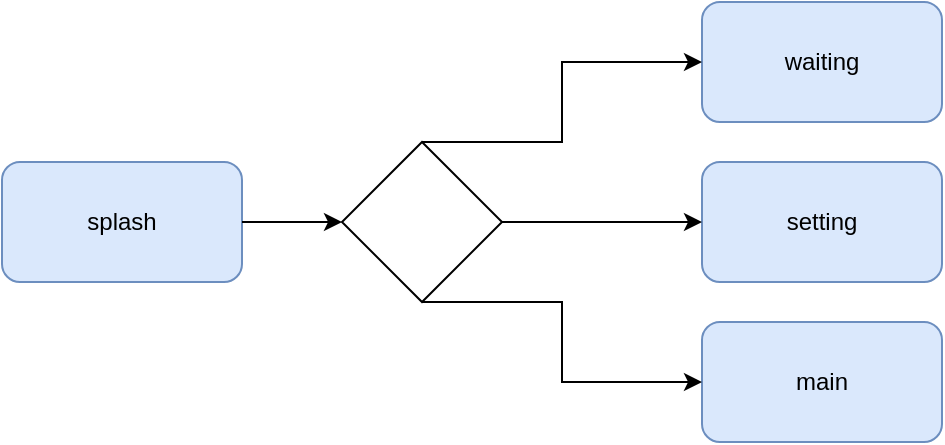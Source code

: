 <mxfile version="15.8.3" type="github" pages="4">
  <diagram id="C5RBs43oDa-KdzZeNtuy" name="splash">
    <mxGraphModel dx="786" dy="494" grid="1" gridSize="10" guides="1" tooltips="1" connect="1" arrows="1" fold="1" page="1" pageScale="1" pageWidth="827" pageHeight="1169" math="0" shadow="0">
      <root>
        <mxCell id="WIyWlLk6GJQsqaUBKTNV-0" />
        <mxCell id="WIyWlLk6GJQsqaUBKTNV-1" parent="WIyWlLk6GJQsqaUBKTNV-0" />
        <mxCell id="5xpum-bl5iMLg7xac366-0" value="splash" style="rounded=1;whiteSpace=wrap;html=1;fillColor=#dae8fc;strokeColor=#6c8ebf;" parent="WIyWlLk6GJQsqaUBKTNV-1" vertex="1">
          <mxGeometry x="90" y="120" width="120" height="60" as="geometry" />
        </mxCell>
        <mxCell id="5xpum-bl5iMLg7xac366-1" value="" style="rhombus;whiteSpace=wrap;html=1;" parent="WIyWlLk6GJQsqaUBKTNV-1" vertex="1">
          <mxGeometry x="260" y="110" width="80" height="80" as="geometry" />
        </mxCell>
        <mxCell id="5xpum-bl5iMLg7xac366-2" value="waiting" style="rounded=1;whiteSpace=wrap;html=1;fillColor=#dae8fc;strokeColor=#6c8ebf;" parent="WIyWlLk6GJQsqaUBKTNV-1" vertex="1">
          <mxGeometry x="440" y="40" width="120" height="60" as="geometry" />
        </mxCell>
        <mxCell id="5xpum-bl5iMLg7xac366-3" value="setting" style="rounded=1;whiteSpace=wrap;html=1;fillColor=#dae8fc;strokeColor=#6c8ebf;" parent="WIyWlLk6GJQsqaUBKTNV-1" vertex="1">
          <mxGeometry x="440" y="120" width="120" height="60" as="geometry" />
        </mxCell>
        <mxCell id="5xpum-bl5iMLg7xac366-4" value="main" style="rounded=1;whiteSpace=wrap;html=1;fillColor=#dae8fc;strokeColor=#6c8ebf;" parent="WIyWlLk6GJQsqaUBKTNV-1" vertex="1">
          <mxGeometry x="440" y="200" width="120" height="60" as="geometry" />
        </mxCell>
        <mxCell id="5xpum-bl5iMLg7xac366-8" value="" style="edgeStyle=elbowEdgeStyle;elbow=horizontal;endArrow=classic;html=1;rounded=0;exitX=0.5;exitY=0;exitDx=0;exitDy=0;entryX=0;entryY=0.5;entryDx=0;entryDy=0;" parent="WIyWlLk6GJQsqaUBKTNV-1" source="5xpum-bl5iMLg7xac366-1" target="5xpum-bl5iMLg7xac366-2" edge="1">
          <mxGeometry width="50" height="50" relative="1" as="geometry">
            <mxPoint x="370" y="140" as="sourcePoint" />
            <mxPoint x="420" y="90" as="targetPoint" />
          </mxGeometry>
        </mxCell>
        <mxCell id="5xpum-bl5iMLg7xac366-9" value="" style="edgeStyle=elbowEdgeStyle;elbow=horizontal;endArrow=classic;html=1;rounded=0;entryX=0;entryY=0.5;entryDx=0;entryDy=0;" parent="WIyWlLk6GJQsqaUBKTNV-1" edge="1">
          <mxGeometry width="50" height="50" relative="1" as="geometry">
            <mxPoint x="210" y="150" as="sourcePoint" />
            <mxPoint x="260" y="150" as="targetPoint" />
          </mxGeometry>
        </mxCell>
        <mxCell id="5xpum-bl5iMLg7xac366-10" value="" style="edgeStyle=elbowEdgeStyle;elbow=horizontal;endArrow=classic;html=1;rounded=0;entryX=0;entryY=0.5;entryDx=0;entryDy=0;exitX=1;exitY=0.5;exitDx=0;exitDy=0;" parent="WIyWlLk6GJQsqaUBKTNV-1" source="5xpum-bl5iMLg7xac366-1" target="5xpum-bl5iMLg7xac366-3" edge="1">
          <mxGeometry width="50" height="50" relative="1" as="geometry">
            <mxPoint x="350" y="160" as="sourcePoint" />
            <mxPoint x="450" y="80" as="targetPoint" />
          </mxGeometry>
        </mxCell>
        <mxCell id="5xpum-bl5iMLg7xac366-11" value="" style="edgeStyle=elbowEdgeStyle;elbow=horizontal;endArrow=classic;html=1;rounded=0;entryX=0;entryY=0.5;entryDx=0;entryDy=0;exitX=0.5;exitY=1;exitDx=0;exitDy=0;" parent="WIyWlLk6GJQsqaUBKTNV-1" source="5xpum-bl5iMLg7xac366-1" target="5xpum-bl5iMLg7xac366-4" edge="1">
          <mxGeometry width="50" height="50" relative="1" as="geometry">
            <mxPoint x="340" y="150" as="sourcePoint" />
            <mxPoint x="450" y="80" as="targetPoint" />
          </mxGeometry>
        </mxCell>
      </root>
    </mxGraphModel>
  </diagram>
  <diagram id="9T6h2zNeUvlu5cpBUSs7" name="setting">
    <mxGraphModel dx="786" dy="494" grid="1" gridSize="10" guides="1" tooltips="1" connect="1" arrows="1" fold="1" page="1" pageScale="1" pageWidth="827" pageHeight="1169" math="0" shadow="0">
      <root>
        <mxCell id="ZFLbKmxvffqf2EXSExVg-0" />
        <mxCell id="ZFLbKmxvffqf2EXSExVg-1" parent="ZFLbKmxvffqf2EXSExVg-0" />
        <mxCell id="iC9Gfh6yuaCvdCF-_yrg-6" style="edgeStyle=orthogonalEdgeStyle;rounded=0;orthogonalLoop=1;jettySize=auto;html=1;exitX=0.5;exitY=1;exitDx=0;exitDy=0;entryX=0.5;entryY=0;entryDx=0;entryDy=0;" parent="ZFLbKmxvffqf2EXSExVg-1" source="iC9Gfh6yuaCvdCF-_yrg-2" target="iC9Gfh6yuaCvdCF-_yrg-3" edge="1">
          <mxGeometry relative="1" as="geometry" />
        </mxCell>
        <mxCell id="iC9Gfh6yuaCvdCF-_yrg-2" value="input&lt;br&gt;&lt;div&gt;&lt;div style=&quot;text-align: justify&quot;&gt;&lt;span style=&quot;white-space: pre&quot;&gt; &lt;/span&gt;email&lt;/div&gt;&lt;div style=&quot;text-align: center&quot;&gt;&lt;div style=&quot;text-align: justify&quot;&gt;&lt;span style=&quot;white-space: pre&quot;&gt; &lt;/span&gt;domain&lt;/div&gt;&lt;div style=&quot;text-align: justify&quot;&gt;&lt;font color=&quot;#97d077&quot;&gt;&lt;span style=&quot;white-space: pre&quot;&gt; imei / uuid&lt;/span&gt;&lt;br&gt;&lt;/font&gt;&lt;/div&gt;&lt;div style=&quot;text-align: justify&quot;&gt;&lt;span style=&quot;white-space: pre&quot;&gt;&lt;span style=&quot;white-space: pre&quot;&gt;&lt;font color=&quot;#97d077&quot;&gt; *device-info&lt;/font&gt;&lt;/span&gt;&lt;br&gt;&lt;/span&gt;&lt;/div&gt;&lt;/div&gt;&lt;/div&gt;" style="rounded=0;whiteSpace=wrap;html=1;align=left;" parent="ZFLbKmxvffqf2EXSExVg-1" vertex="1">
          <mxGeometry x="490" y="110" width="120" height="90" as="geometry" />
        </mxCell>
        <mxCell id="iC9Gfh6yuaCvdCF-_yrg-7" style="edgeStyle=orthogonalEdgeStyle;rounded=0;orthogonalLoop=1;jettySize=auto;html=1;exitX=0.5;exitY=1;exitDx=0;exitDy=0;entryX=0.5;entryY=0;entryDx=0;entryDy=0;" parent="ZFLbKmxvffqf2EXSExVg-1" source="iC9Gfh6yuaCvdCF-_yrg-3" target="iC9Gfh6yuaCvdCF-_yrg-5" edge="1">
          <mxGeometry relative="1" as="geometry" />
        </mxCell>
        <mxCell id="iC9Gfh6yuaCvdCF-_yrg-3" value="sukses &lt;br&gt;input?" style="rhombus;whiteSpace=wrap;html=1;align=center;" parent="ZFLbKmxvffqf2EXSExVg-1" vertex="1">
          <mxGeometry x="510" y="250" width="80" height="80" as="geometry" />
        </mxCell>
        <mxCell id="iC9Gfh6yuaCvdCF-_yrg-4" value="waiting" style="rounded=1;whiteSpace=wrap;html=1;align=center;fillColor=#dae8fc;strokeColor=#6c8ebf;" parent="ZFLbKmxvffqf2EXSExVg-1" vertex="1">
          <mxGeometry x="490" y="480" width="120" height="60" as="geometry" />
        </mxCell>
        <mxCell id="iC9Gfh6yuaCvdCF-_yrg-8" style="edgeStyle=orthogonalEdgeStyle;rounded=0;orthogonalLoop=1;jettySize=auto;html=1;exitX=0.5;exitY=1;exitDx=0;exitDy=0;entryX=0.5;entryY=0;entryDx=0;entryDy=0;" parent="ZFLbKmxvffqf2EXSExVg-1" source="iC9Gfh6yuaCvdCF-_yrg-5" target="iC9Gfh6yuaCvdCF-_yrg-4" edge="1">
          <mxGeometry relative="1" as="geometry" />
        </mxCell>
        <mxCell id="iC9Gfh6yuaCvdCF-_yrg-5" value="Config.registrationStatus=0" style="rounded=0;whiteSpace=wrap;html=1;align=center;" parent="ZFLbKmxvffqf2EXSExVg-1" vertex="1">
          <mxGeometry x="460" y="360" width="180" height="60" as="geometry" />
        </mxCell>
        <mxCell id="Ud8A59zaOkv788eBlPia-0" value="setting" style="text;html=1;strokeColor=none;fillColor=none;align=center;verticalAlign=middle;whiteSpace=wrap;rounded=0;fontColor=#000000;fontSize=32;" vertex="1" parent="ZFLbKmxvffqf2EXSExVg-1">
          <mxGeometry x="290" y="10" width="60" height="30" as="geometry" />
        </mxCell>
        <mxCell id="1I9Ab11Hd-vQ4LtbanYM-2" style="edgeStyle=orthogonalEdgeStyle;rounded=0;orthogonalLoop=1;jettySize=auto;html=1;exitX=1;exitY=0.5;exitDx=0;exitDy=0;fontSize=32;fontColor=#000000;" edge="1" parent="ZFLbKmxvffqf2EXSExVg-1" source="1I9Ab11Hd-vQ4LtbanYM-0" target="1I9Ab11Hd-vQ4LtbanYM-1">
          <mxGeometry relative="1" as="geometry" />
        </mxCell>
        <mxCell id="1I9Ab11Hd-vQ4LtbanYM-0" value="setting" style="rounded=1;whiteSpace=wrap;html=1;fillColor=#dae8fc;strokeColor=#6c8ebf;" vertex="1" parent="ZFLbKmxvffqf2EXSExVg-1">
          <mxGeometry x="40" y="160" width="120" height="60" as="geometry" />
        </mxCell>
        <mxCell id="1I9Ab11Hd-vQ4LtbanYM-1" value="waiting" style="rounded=1;whiteSpace=wrap;html=1;fillColor=#dae8fc;strokeColor=#6c8ebf;" vertex="1" parent="ZFLbKmxvffqf2EXSExVg-1">
          <mxGeometry x="220" y="160" width="120" height="60" as="geometry" />
        </mxCell>
      </root>
    </mxGraphModel>
  </diagram>
  <diagram id="pcnD4YYFad0Oh58ljTH_" name="waiting">
    <mxGraphModel dx="786" dy="494" grid="1" gridSize="10" guides="1" tooltips="1" connect="1" arrows="1" fold="1" page="1" pageScale="1" pageWidth="827" pageHeight="1169" math="0" shadow="0">
      <root>
        <mxCell id="b67yVV2CbHTxx935zKPT-0" />
        <mxCell id="b67yVV2CbHTxx935zKPT-1" parent="b67yVV2CbHTxx935zKPT-0" />
        <mxCell id="5WSxD3SDxGkhQ-_QZk2O-0" style="edgeStyle=orthogonalEdgeStyle;rounded=0;orthogonalLoop=1;jettySize=auto;html=1;exitX=0.5;exitY=1;exitDx=0;exitDy=0;entryX=0.5;entryY=0;entryDx=0;entryDy=0;fontSize=32;fontColor=#000000;" edge="1" parent="b67yVV2CbHTxx935zKPT-1" source="FO7eTwKawd_6slZYl17H-0" target="FO7eTwKawd_6slZYl17H-1">
          <mxGeometry relative="1" as="geometry" />
        </mxCell>
        <mxCell id="FO7eTwKawd_6slZYl17H-0" value="input&lt;br&gt;&lt;div&gt;&lt;div style=&quot;text-align: justify&quot;&gt;&lt;span style=&quot;white-space: pre&quot;&gt; imei / uuid&lt;/span&gt;&lt;/div&gt;&lt;/div&gt;" style="rounded=0;whiteSpace=wrap;html=1;align=left;" vertex="1" parent="b67yVV2CbHTxx935zKPT-1">
          <mxGeometry x="520" y="130" width="120" height="90" as="geometry" />
        </mxCell>
        <mxCell id="5WSxD3SDxGkhQ-_QZk2O-1" style="edgeStyle=orthogonalEdgeStyle;rounded=0;orthogonalLoop=1;jettySize=auto;html=1;exitX=0.5;exitY=1;exitDx=0;exitDy=0;entryX=0.438;entryY=0.033;entryDx=0;entryDy=0;entryPerimeter=0;fontSize=32;fontColor=#000000;" edge="1" parent="b67yVV2CbHTxx935zKPT-1" source="FO7eTwKawd_6slZYl17H-1" target="FO7eTwKawd_6slZYl17H-2">
          <mxGeometry relative="1" as="geometry" />
        </mxCell>
        <mxCell id="5WSxD3SDxGkhQ-_QZk2O-2" style="edgeStyle=orthogonalEdgeStyle;rounded=0;orthogonalLoop=1;jettySize=auto;html=1;exitX=1;exitY=0.5;exitDx=0;exitDy=0;fontSize=32;fontColor=#000000;" edge="1" parent="b67yVV2CbHTxx935zKPT-1" source="FO7eTwKawd_6slZYl17H-1" target="FO7eTwKawd_6slZYl17H-3">
          <mxGeometry relative="1" as="geometry" />
        </mxCell>
        <mxCell id="FO7eTwKawd_6slZYl17H-1" value="registration-status=1" style="rhombus;whiteSpace=wrap;html=1;fontColor=#000000;align=center;" vertex="1" parent="b67yVV2CbHTxx935zKPT-1">
          <mxGeometry x="485" y="270" width="190" height="80" as="geometry" />
        </mxCell>
        <mxCell id="34TLOQLrQ9k5eENLE42t-1" style="edgeStyle=orthogonalEdgeStyle;rounded=0;orthogonalLoop=1;jettySize=auto;html=1;exitX=0.5;exitY=1;exitDx=0;exitDy=0;fontSize=32;fontColor=#000000;" edge="1" parent="b67yVV2CbHTxx935zKPT-1" source="FO7eTwKawd_6slZYl17H-2" target="34TLOQLrQ9k5eENLE42t-0">
          <mxGeometry relative="1" as="geometry" />
        </mxCell>
        <mxCell id="FO7eTwKawd_6slZYl17H-2" value="Config.registrationStatus=1&lt;br&gt;Config.registrationID = registration-id&lt;br&gt;Config.realName = realname" style="rounded=0;whiteSpace=wrap;html=1;fontColor=#000000;align=left;" vertex="1" parent="b67yVV2CbHTxx935zKPT-1">
          <mxGeometry x="360" y="400" width="210" height="60" as="geometry" />
        </mxCell>
        <mxCell id="FO7eTwKawd_6slZYl17H-3" value="show dialog(masih menunggu persetujuan admin)" style="rounded=0;whiteSpace=wrap;html=1;fontColor=#000000;align=left;" vertex="1" parent="b67yVV2CbHTxx935zKPT-1">
          <mxGeometry x="600" y="400" width="210" height="60" as="geometry" />
        </mxCell>
        <mxCell id="DdCJzkVXxh1bZI6vxWal-0" value="waiting" style="text;html=1;strokeColor=none;fillColor=none;align=center;verticalAlign=middle;whiteSpace=wrap;rounded=0;fontColor=#000000;fontSize=32;" vertex="1" parent="b67yVV2CbHTxx935zKPT-1">
          <mxGeometry x="280" y="30" width="60" height="30" as="geometry" />
        </mxCell>
        <mxCell id="mxPoAMpW676I-eVBqQ5T-0" style="edgeStyle=orthogonalEdgeStyle;rounded=0;orthogonalLoop=1;jettySize=auto;html=1;exitX=1;exitY=0.5;exitDx=0;exitDy=0;fontSize=32;fontColor=#000000;" edge="1" parent="b67yVV2CbHTxx935zKPT-1" source="mxPoAMpW676I-eVBqQ5T-1" target="mxPoAMpW676I-eVBqQ5T-2">
          <mxGeometry relative="1" as="geometry" />
        </mxCell>
        <mxCell id="mxPoAMpW676I-eVBqQ5T-1" value="waiting" style="rounded=1;whiteSpace=wrap;html=1;fillColor=#dae8fc;strokeColor=#6c8ebf;" vertex="1" parent="b67yVV2CbHTxx935zKPT-1">
          <mxGeometry x="20" y="170" width="120" height="60" as="geometry" />
        </mxCell>
        <mxCell id="mxPoAMpW676I-eVBqQ5T-2" value="main" style="rounded=1;whiteSpace=wrap;html=1;fillColor=#dae8fc;strokeColor=#6c8ebf;" vertex="1" parent="b67yVV2CbHTxx935zKPT-1">
          <mxGeometry x="200" y="170" width="120" height="60" as="geometry" />
        </mxCell>
        <mxCell id="34TLOQLrQ9k5eENLE42t-0" value="main" style="rounded=1;whiteSpace=wrap;html=1;fillColor=#dae8fc;strokeColor=#6c8ebf;" vertex="1" parent="b67yVV2CbHTxx935zKPT-1">
          <mxGeometry x="405" y="520" width="120" height="60" as="geometry" />
        </mxCell>
      </root>
    </mxGraphModel>
  </diagram>
  <diagram id="K0YdIIozbsi1asIMSzLt" name="main">
    <mxGraphModel dx="786" dy="494" grid="1" gridSize="10" guides="1" tooltips="1" connect="1" arrows="1" fold="1" page="1" pageScale="1" pageWidth="827" pageHeight="1169" math="0" shadow="0">
      <root>
        <mxCell id="EySV8SmrMZvwTpu5ToDG-0" />
        <mxCell id="EySV8SmrMZvwTpu5ToDG-1" parent="EySV8SmrMZvwTpu5ToDG-0" />
        <mxCell id="EySV8SmrMZvwTpu5ToDG-2" value="connect mqtt service" style="rounded=0;whiteSpace=wrap;html=1;fontColor=#000000;align=left;" vertex="1" parent="EySV8SmrMZvwTpu5ToDG-1">
          <mxGeometry x="230" y="100" width="120" height="60" as="geometry" />
        </mxCell>
        <mxCell id="EySV8SmrMZvwTpu5ToDG-3" value="Main" style="text;html=1;strokeColor=none;fillColor=none;align=center;verticalAlign=middle;whiteSpace=wrap;rounded=0;fontColor=#000000;" vertex="1" parent="EySV8SmrMZvwTpu5ToDG-1">
          <mxGeometry x="240" y="10" width="60" height="30" as="geometry" />
        </mxCell>
      </root>
    </mxGraphModel>
  </diagram>
</mxfile>
